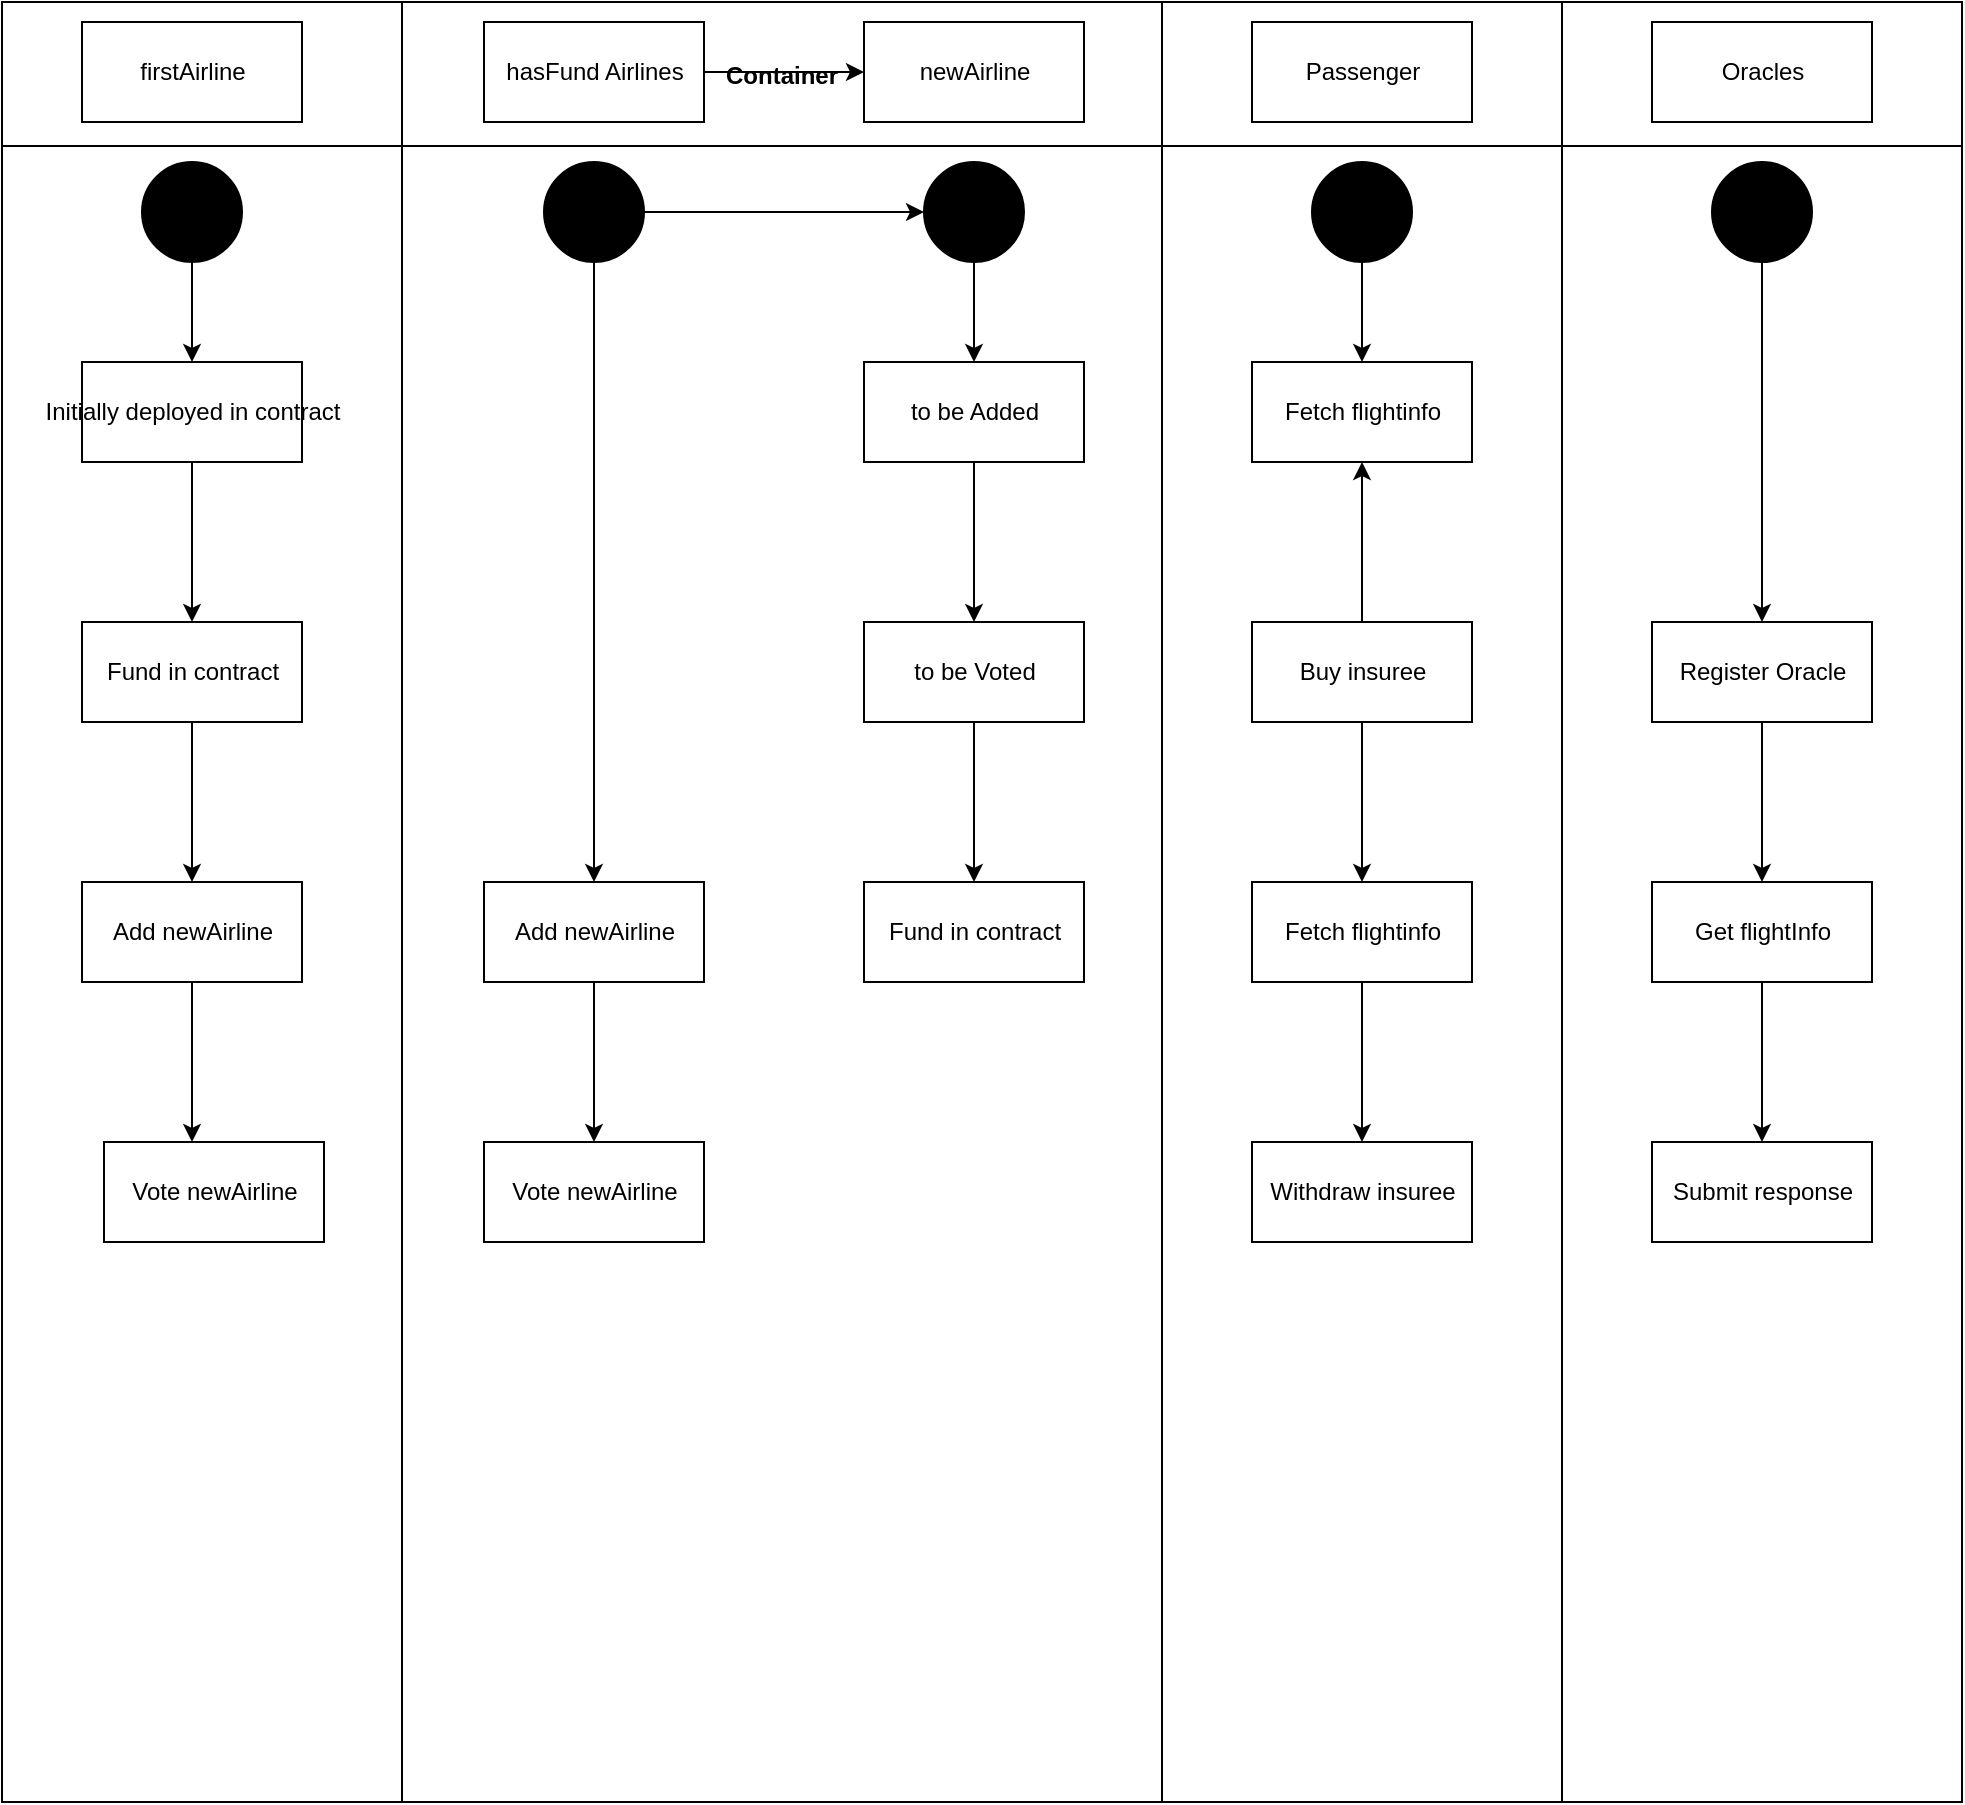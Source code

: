<mxfile version="13.0.2" type="device"><diagram id="Rndul-c8Ddk0BhUELL4x" name="Page-1"><mxGraphModel dx="1426" dy="773" grid="1" gridSize="10" guides="1" tooltips="1" connect="1" arrows="1" fold="1" page="1" pageScale="1" pageWidth="827" pageHeight="1169" math="0" shadow="0"><root><mxCell id="0"/><mxCell id="1" parent="0"/><mxCell id="lx-ejqtuJqI_PHg6rkl2-51" value="Container" style="swimlane;startSize=72;" parent="1" vertex="1"><mxGeometry x="70" y="80" width="980" height="900" as="geometry"/></mxCell><mxCell id="lx-ejqtuJqI_PHg6rkl2-52" value="Container" style="swimlane;startSize=72;" parent="lx-ejqtuJqI_PHg6rkl2-51" vertex="1"><mxGeometry x="200" width="380" height="900" as="geometry"/></mxCell><mxCell id="h5Z4n2oe0imgSEr8LVLr-150" value="Fund in contract" style="html=1;" parent="lx-ejqtuJqI_PHg6rkl2-52" vertex="1"><mxGeometry x="231" y="440" width="110" height="50" as="geometry"/></mxCell><mxCell id="wVikQLm0EtFSGcEczlxX-11" value="" style="edgeStyle=orthogonalEdgeStyle;rounded=0;orthogonalLoop=1;jettySize=auto;html=1;" edge="1" parent="lx-ejqtuJqI_PHg6rkl2-52" source="h5Z4n2oe0imgSEr8LVLr-146" target="wVikQLm0EtFSGcEczlxX-10"><mxGeometry relative="1" as="geometry"/></mxCell><mxCell id="h5Z4n2oe0imgSEr8LVLr-146" value="to be Added" style="html=1;" parent="lx-ejqtuJqI_PHg6rkl2-52" vertex="1"><mxGeometry x="231" y="180" width="110" height="50" as="geometry"/></mxCell><mxCell id="wVikQLm0EtFSGcEczlxX-17" value="" style="edgeStyle=orthogonalEdgeStyle;rounded=0;orthogonalLoop=1;jettySize=auto;html=1;" edge="1" parent="lx-ejqtuJqI_PHg6rkl2-52" source="wVikQLm0EtFSGcEczlxX-10" target="h5Z4n2oe0imgSEr8LVLr-150"><mxGeometry relative="1" as="geometry"/></mxCell><mxCell id="wVikQLm0EtFSGcEczlxX-10" value="to be Voted" style="html=1;" vertex="1" parent="lx-ejqtuJqI_PHg6rkl2-52"><mxGeometry x="231" y="310" width="110" height="50" as="geometry"/></mxCell><mxCell id="h5Z4n2oe0imgSEr8LVLr-159" value="" style="edgeStyle=orthogonalEdgeStyle;rounded=0;orthogonalLoop=1;jettySize=auto;html=1;" parent="lx-ejqtuJqI_PHg6rkl2-52" source="lx-ejqtuJqI_PHg6rkl2-9" target="h5Z4n2oe0imgSEr8LVLr-158" edge="1"><mxGeometry relative="1" as="geometry"/></mxCell><mxCell id="wVikQLm0EtFSGcEczlxX-15" value="" style="edgeStyle=orthogonalEdgeStyle;rounded=0;orthogonalLoop=1;jettySize=auto;html=1;" edge="1" parent="lx-ejqtuJqI_PHg6rkl2-52" source="lx-ejqtuJqI_PHg6rkl2-9" target="wVikQLm0EtFSGcEczlxX-12"><mxGeometry relative="1" as="geometry"><mxPoint x="96" y="210" as="targetPoint"/></mxGeometry></mxCell><mxCell id="lx-ejqtuJqI_PHg6rkl2-9" value="" style="shape=mxgraph.bpmn.shape;html=1;verticalLabelPosition=bottom;labelBackgroundColor=#ffffff;verticalAlign=top;align=center;perimeter=ellipsePerimeter;outlineConnect=0;outline=standard;symbol=general;fillColor=#000000;" parent="lx-ejqtuJqI_PHg6rkl2-52" vertex="1"><mxGeometry x="71" y="80" width="50" height="50" as="geometry"/></mxCell><mxCell id="wVikQLm0EtFSGcEczlxX-1" value="" style="edgeStyle=orthogonalEdgeStyle;rounded=0;orthogonalLoop=1;jettySize=auto;html=1;" edge="1" parent="lx-ejqtuJqI_PHg6rkl2-52" source="h5Z4n2oe0imgSEr8LVLr-158" target="h5Z4n2oe0imgSEr8LVLr-146"><mxGeometry relative="1" as="geometry"/></mxCell><mxCell id="h5Z4n2oe0imgSEr8LVLr-158" value="" style="shape=mxgraph.bpmn.shape;html=1;verticalLabelPosition=bottom;labelBackgroundColor=#ffffff;verticalAlign=top;align=center;perimeter=ellipsePerimeter;outlineConnect=0;outline=standard;symbol=general;fillColor=#000000;" parent="lx-ejqtuJqI_PHg6rkl2-52" vertex="1"><mxGeometry x="261" y="80" width="50" height="50" as="geometry"/></mxCell><mxCell id="h5Z4n2oe0imgSEr8LVLr-155" value="" style="edgeStyle=orthogonalEdgeStyle;rounded=0;orthogonalLoop=1;jettySize=auto;html=1;" parent="lx-ejqtuJqI_PHg6rkl2-52" source="lx-ejqtuJqI_PHg6rkl2-3" target="h5Z4n2oe0imgSEr8LVLr-154" edge="1"><mxGeometry relative="1" as="geometry"/></mxCell><mxCell id="lx-ejqtuJqI_PHg6rkl2-3" value="hasFund Airlines" style="html=1;" parent="lx-ejqtuJqI_PHg6rkl2-52" vertex="1"><mxGeometry x="41" y="10" width="110" height="50" as="geometry"/></mxCell><mxCell id="h5Z4n2oe0imgSEr8LVLr-154" value="newAirline" style="html=1;" parent="lx-ejqtuJqI_PHg6rkl2-52" vertex="1"><mxGeometry x="231" y="10" width="110" height="50" as="geometry"/></mxCell><mxCell id="h5Z4n2oe0imgSEr8LVLr-53" value="Vote newAirline" style="html=1;" parent="lx-ejqtuJqI_PHg6rkl2-52" vertex="1"><mxGeometry x="41" y="570" width="110" height="50" as="geometry"/></mxCell><mxCell id="wVikQLm0EtFSGcEczlxX-16" value="" style="edgeStyle=orthogonalEdgeStyle;rounded=0;orthogonalLoop=1;jettySize=auto;html=1;" edge="1" parent="lx-ejqtuJqI_PHg6rkl2-52" source="wVikQLm0EtFSGcEczlxX-12" target="h5Z4n2oe0imgSEr8LVLr-53"><mxGeometry relative="1" as="geometry"/></mxCell><mxCell id="wVikQLm0EtFSGcEczlxX-12" value="Add newAirline" style="html=1;" vertex="1" parent="lx-ejqtuJqI_PHg6rkl2-52"><mxGeometry x="41" y="440" width="110" height="50" as="geometry"/></mxCell><mxCell id="lx-ejqtuJqI_PHg6rkl2-53" value="" style="swimlane;startSize=72;" parent="lx-ejqtuJqI_PHg6rkl2-51" vertex="1"><mxGeometry x="580" width="400" height="900" as="geometry"/></mxCell><mxCell id="lx-ejqtuJqI_PHg6rkl2-54" value="Container" style="swimlane;startSize=72;" parent="lx-ejqtuJqI_PHg6rkl2-53" vertex="1"><mxGeometry x="200" width="200" height="900" as="geometry"/></mxCell><mxCell id="lx-ejqtuJqI_PHg6rkl2-5" value="Oracles" style="html=1;" parent="lx-ejqtuJqI_PHg6rkl2-54" vertex="1"><mxGeometry x="45" y="10" width="110" height="50" as="geometry"/></mxCell><mxCell id="lx-ejqtuJqI_PHg6rkl2-57" value="" style="edgeStyle=orthogonalEdgeStyle;rounded=0;orthogonalLoop=1;jettySize=auto;html=1;entryX=0.5;entryY=0;entryDx=0;entryDy=0;" parent="lx-ejqtuJqI_PHg6rkl2-54" source="lx-ejqtuJqI_PHg6rkl2-11" edge="1"><mxGeometry relative="1" as="geometry"><mxPoint x="100" y="310" as="targetPoint"/></mxGeometry></mxCell><mxCell id="lx-ejqtuJqI_PHg6rkl2-11" value="" style="shape=mxgraph.bpmn.shape;html=1;verticalLabelPosition=bottom;labelBackgroundColor=#ffffff;verticalAlign=top;align=center;perimeter=ellipsePerimeter;outlineConnect=0;outline=standard;symbol=general;fillColor=#000000;" parent="lx-ejqtuJqI_PHg6rkl2-54" vertex="1"><mxGeometry x="75" y="80" width="50" height="50" as="geometry"/></mxCell><mxCell id="h5Z4n2oe0imgSEr8LVLr-68" value="" style="edgeStyle=orthogonalEdgeStyle;rounded=0;orthogonalLoop=1;jettySize=auto;html=1;" parent="lx-ejqtuJqI_PHg6rkl2-54" source="h5Z4n2oe0imgSEr8LVLr-65" target="h5Z4n2oe0imgSEr8LVLr-67" edge="1"><mxGeometry relative="1" as="geometry"/></mxCell><mxCell id="h5Z4n2oe0imgSEr8LVLr-65" value="Register Oracle" style="html=1;" parent="lx-ejqtuJqI_PHg6rkl2-54" vertex="1"><mxGeometry x="45" y="310" width="110" height="50" as="geometry"/></mxCell><mxCell id="h5Z4n2oe0imgSEr8LVLr-157" value="" style="edgeStyle=orthogonalEdgeStyle;rounded=0;orthogonalLoop=1;jettySize=auto;html=1;" parent="lx-ejqtuJqI_PHg6rkl2-54" source="h5Z4n2oe0imgSEr8LVLr-67" target="h5Z4n2oe0imgSEr8LVLr-156" edge="1"><mxGeometry relative="1" as="geometry"/></mxCell><mxCell id="h5Z4n2oe0imgSEr8LVLr-67" value="Get flightInfo" style="html=1;" parent="lx-ejqtuJqI_PHg6rkl2-54" vertex="1"><mxGeometry x="45" y="440" width="110" height="50" as="geometry"/></mxCell><mxCell id="h5Z4n2oe0imgSEr8LVLr-156" value="Submit response" style="html=1;" parent="lx-ejqtuJqI_PHg6rkl2-54" vertex="1"><mxGeometry x="45" y="570" width="110" height="50" as="geometry"/></mxCell><mxCell id="lx-ejqtuJqI_PHg6rkl2-4" value="Passenger" style="html=1;" parent="lx-ejqtuJqI_PHg6rkl2-53" vertex="1"><mxGeometry x="45" y="10" width="110" height="50" as="geometry"/></mxCell><mxCell id="h5Z4n2oe0imgSEr8LVLr-62" value="" style="edgeStyle=orthogonalEdgeStyle;rounded=0;orthogonalLoop=1;jettySize=auto;html=1;" parent="lx-ejqtuJqI_PHg6rkl2-53" source="h5Z4n2oe0imgSEr8LVLr-47" target="h5Z4n2oe0imgSEr8LVLr-61" edge="1"><mxGeometry relative="1" as="geometry"/></mxCell><mxCell id="wVikQLm0EtFSGcEczlxX-19" value="" style="edgeStyle=orthogonalEdgeStyle;rounded=0;orthogonalLoop=1;jettySize=auto;html=1;" edge="1" parent="lx-ejqtuJqI_PHg6rkl2-53" source="h5Z4n2oe0imgSEr8LVLr-47" target="wVikQLm0EtFSGcEczlxX-18"><mxGeometry relative="1" as="geometry"/></mxCell><mxCell id="h5Z4n2oe0imgSEr8LVLr-47" value="Buy insuree" style="html=1;" parent="lx-ejqtuJqI_PHg6rkl2-53" vertex="1"><mxGeometry x="45" y="310" width="110" height="50" as="geometry"/></mxCell><mxCell id="wVikQLm0EtFSGcEczlxX-18" value="Fetch flightinfo" style="html=1;" vertex="1" parent="lx-ejqtuJqI_PHg6rkl2-53"><mxGeometry x="45" y="180" width="110" height="50" as="geometry"/></mxCell><mxCell id="h5Z4n2oe0imgSEr8LVLr-64" value="" style="edgeStyle=orthogonalEdgeStyle;rounded=0;orthogonalLoop=1;jettySize=auto;html=1;" parent="lx-ejqtuJqI_PHg6rkl2-53" source="h5Z4n2oe0imgSEr8LVLr-61" target="h5Z4n2oe0imgSEr8LVLr-63" edge="1"><mxGeometry relative="1" as="geometry"/></mxCell><mxCell id="h5Z4n2oe0imgSEr8LVLr-61" value="Fetch flightinfo" style="html=1;" parent="lx-ejqtuJqI_PHg6rkl2-53" vertex="1"><mxGeometry x="45" y="440" width="110" height="50" as="geometry"/></mxCell><mxCell id="h5Z4n2oe0imgSEr8LVLr-63" value="Withdraw insuree" style="html=1;" parent="lx-ejqtuJqI_PHg6rkl2-53" vertex="1"><mxGeometry x="45" y="570" width="110" height="50" as="geometry"/></mxCell><mxCell id="wVikQLm0EtFSGcEczlxX-20" value="" style="edgeStyle=orthogonalEdgeStyle;rounded=0;orthogonalLoop=1;jettySize=auto;html=1;" edge="1" parent="lx-ejqtuJqI_PHg6rkl2-53" source="lx-ejqtuJqI_PHg6rkl2-10" target="wVikQLm0EtFSGcEczlxX-18"><mxGeometry relative="1" as="geometry"/></mxCell><mxCell id="lx-ejqtuJqI_PHg6rkl2-10" value="" style="shape=mxgraph.bpmn.shape;html=1;verticalLabelPosition=bottom;labelBackgroundColor=#ffffff;verticalAlign=top;align=center;perimeter=ellipsePerimeter;outlineConnect=0;outline=standard;symbol=general;fillColor=#000000;" parent="lx-ejqtuJqI_PHg6rkl2-53" vertex="1"><mxGeometry x="75" y="80" width="50" height="50" as="geometry"/></mxCell><mxCell id="h5Z4n2oe0imgSEr8LVLr-51" value="Vote newAirline" style="html=1;" parent="lx-ejqtuJqI_PHg6rkl2-51" vertex="1"><mxGeometry x="51" y="570" width="110" height="50" as="geometry"/></mxCell><mxCell id="lx-ejqtuJqI_PHg6rkl2-19" value="Add newAirline" style="html=1;" parent="lx-ejqtuJqI_PHg6rkl2-51" vertex="1"><mxGeometry x="40" y="440" width="110" height="50" as="geometry"/></mxCell><mxCell id="wVikQLm0EtFSGcEczlxX-7" value="" style="edgeStyle=orthogonalEdgeStyle;rounded=0;orthogonalLoop=1;jettySize=auto;html=1;" edge="1" parent="lx-ejqtuJqI_PHg6rkl2-51" source="wVikQLm0EtFSGcEczlxX-4" target="lx-ejqtuJqI_PHg6rkl2-19"><mxGeometry relative="1" as="geometry"/></mxCell><mxCell id="wVikQLm0EtFSGcEczlxX-4" value="Fund in contract" style="html=1;" vertex="1" parent="lx-ejqtuJqI_PHg6rkl2-51"><mxGeometry x="40" y="310" width="110" height="50" as="geometry"/></mxCell><mxCell id="lx-ejqtuJqI_PHg6rkl2-35" value="" style="edgeStyle=orthogonalEdgeStyle;rounded=0;orthogonalLoop=1;jettySize=auto;html=1;" parent="lx-ejqtuJqI_PHg6rkl2-51" edge="1"><mxGeometry relative="1" as="geometry"><mxPoint x="95" y="490" as="sourcePoint"/><mxPoint x="95" y="570" as="targetPoint"/></mxGeometry></mxCell><mxCell id="lx-ejqtuJqI_PHg6rkl2-1" value="firstAirline" style="html=1;" parent="1" vertex="1"><mxGeometry x="110" y="90" width="110" height="50" as="geometry"/></mxCell><mxCell id="wVikQLm0EtFSGcEczlxX-6" value="" style="edgeStyle=orthogonalEdgeStyle;rounded=0;orthogonalLoop=1;jettySize=auto;html=1;" edge="1" parent="1" source="lx-ejqtuJqI_PHg6rkl2-16" target="wVikQLm0EtFSGcEczlxX-4"><mxGeometry relative="1" as="geometry"/></mxCell><mxCell id="lx-ejqtuJqI_PHg6rkl2-16" value="Initially deployed in contract" style="html=1;" parent="1" vertex="1"><mxGeometry x="110" y="260" width="110" height="50" as="geometry"/></mxCell><mxCell id="lx-ejqtuJqI_PHg6rkl2-12" style="edgeStyle=orthogonalEdgeStyle;rounded=0;orthogonalLoop=1;jettySize=auto;html=1;" parent="1" source="lx-ejqtuJqI_PHg6rkl2-8" edge="1"><mxGeometry relative="1" as="geometry"><mxPoint x="165" y="260" as="targetPoint"/></mxGeometry></mxCell><mxCell id="lx-ejqtuJqI_PHg6rkl2-8" value="" style="shape=mxgraph.bpmn.shape;html=1;verticalLabelPosition=bottom;labelBackgroundColor=#ffffff;verticalAlign=top;align=center;perimeter=ellipsePerimeter;outlineConnect=0;outline=standard;symbol=general;fillColor=#000000;" parent="1" vertex="1"><mxGeometry x="140" y="160" width="50" height="50" as="geometry"/></mxCell></root></mxGraphModel></diagram></mxfile>